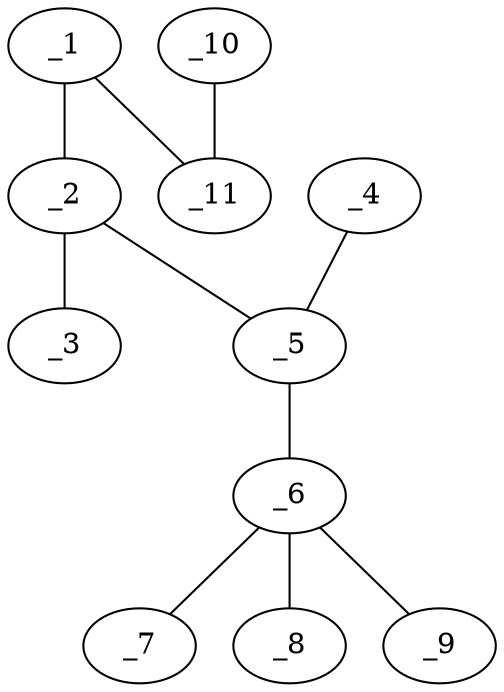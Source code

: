 graph molid626954 {
	_1	 [charge=0,
		chem=1,
		symbol="C  ",
		x="5.4641",
		y="0.25"];
	_2	 [charge=0,
		chem=1,
		symbol="C  ",
		x="4.5981",
		y="-0.25"];
	_1 -- _2	 [valence=1];
	_11	 [charge=0,
		chem=1,
		symbol="C  ",
		x="6.3301",
		y="-0.25"];
	_1 -- _11	 [valence=2];
	_3	 [charge=0,
		chem=2,
		symbol="O  ",
		x="4.5981",
		y="-1.25"];
	_2 -- _3	 [valence=2];
	_5	 [charge=0,
		chem=1,
		symbol="C  ",
		x="3.7321",
		y="0.25"];
	_2 -- _5	 [valence=1];
	_4	 [charge=0,
		chem=2,
		symbol="O  ",
		x="3.7321",
		y="1.25"];
	_4 -- _5	 [valence=1];
	_6	 [charge=0,
		chem=1,
		symbol="C  ",
		x="2.866",
		y="-0.25"];
	_5 -- _6	 [valence=1];
	_7	 [charge=0,
		chem=1,
		symbol="C  ",
		x=2,
		y="-0.75"];
	_6 -- _7	 [valence=1];
	_8	 [charge=0,
		chem=1,
		symbol="C  ",
		x="3.366",
		y="-1.116"];
	_6 -- _8	 [valence=1];
	_9	 [charge=0,
		chem=1,
		symbol="C  ",
		x="2.366",
		y="0.616"];
	_6 -- _9	 [valence=1];
	_10	 [charge=0,
		chem=1,
		symbol="C  ",
		x="7.1962",
		y="0.25"];
	_10 -- _11	 [valence=1];
}
